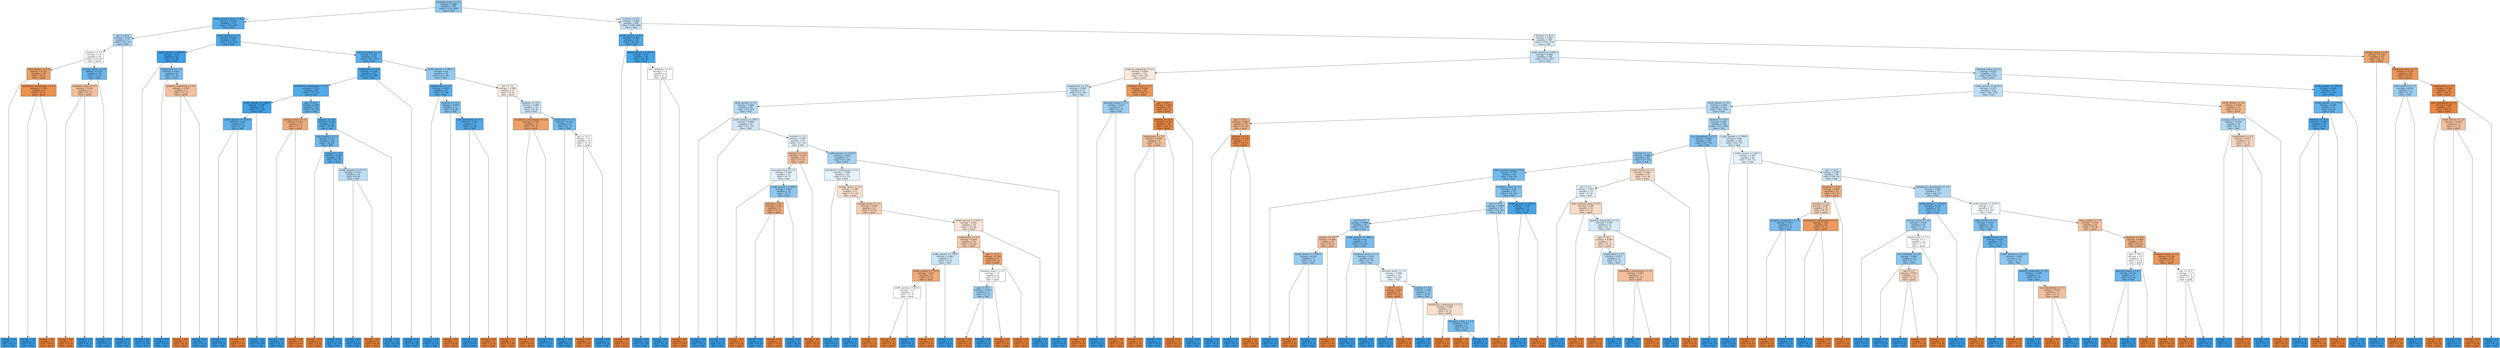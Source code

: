 digraph Tree {
node [shape=box, style="filled", color="black"] ;
graph [ranksep=equally, splines=polyline] ;
0 [label="checking_status <= 0.5\nentropy = 0.888\nsamples = 700\nvalue = [214, 486]\nclass = bad", fillcolor="#399de58f"] ;
1 [label="other_payment_plans <= 0.5\nentropy = 0.544\nsamples = 272\nvalue = [34, 238]\nclass = bad", fillcolor="#399de5db"] ;
0 -> 1 [labeldistance=2.5, labelangle=45, headlabel="True"] ;
2 [label="age <= 44.5\nentropy = 0.951\nsamples = 27\nvalue = [10, 17]\nclass = bad", fillcolor="#399de569"] ;
1 -> 2 ;
3 [label="purpose <= 3.5\nentropy = 1.0\nsamples = 20\nvalue = [10, 10]\nclass = good", fillcolor="#e5813900"] ;
2 -> 3 ;
4 [label="other_parties <= 1.5\nentropy = 0.722\nsamples = 10\nvalue = [8, 2]\nclass = good", fillcolor="#e58139bf"] ;
3 -> 4 ;
5 [label="entropy = 0.0\nsamples = 1\nvalue = [0, 1]\nclass = bad", fillcolor="#399de5ff"] ;
4 -> 5 ;
6 [label="installment_commitment <= 1.5\nentropy = 0.503\nsamples = 9\nvalue = [8, 1]\nclass = good", fillcolor="#e58139df"] ;
4 -> 6 ;
7 [label="entropy = 0.0\nsamples = 1\nvalue = [0, 1]\nclass = bad", fillcolor="#399de5ff"] ;
6 -> 7 ;
8 [label="entropy = 0.0\nsamples = 8\nvalue = [8, 0]\nclass = good", fillcolor="#e58139ff"] ;
6 -> 8 ;
9 [label="savings_status <= 2.5\nentropy = 0.722\nsamples = 10\nvalue = [2, 8]\nclass = bad", fillcolor="#399de5bf"] ;
3 -> 9 ;
10 [label="residence_since <= 3.5\nentropy = 0.918\nsamples = 3\nvalue = [2, 1]\nclass = good", fillcolor="#e581397f"] ;
9 -> 10 ;
11 [label="entropy = 0.0\nsamples = 2\nvalue = [2, 0]\nclass = good", fillcolor="#e58139ff"] ;
10 -> 11 ;
12 [label="entropy = 0.0\nsamples = 1\nvalue = [0, 1]\nclass = bad", fillcolor="#399de5ff"] ;
10 -> 12 ;
13 [label="entropy = 0.0\nsamples = 7\nvalue = [0, 7]\nclass = bad", fillcolor="#399de5ff"] ;
9 -> 13 ;
14 [label="entropy = 0.0\nsamples = 7\nvalue = [0, 7]\nclass = bad", fillcolor="#399de5ff"] ;
2 -> 14 ;
15 [label="credit_history <= 1.5\nentropy = 0.462\nsamples = 245\nvalue = [24, 221]\nclass = bad", fillcolor="#399de5e3"] ;
1 -> 15 ;
16 [label="credit_amount <= 6934.5\nentropy = 0.15\nsamples = 93\nvalue = [2, 91]\nclass = bad", fillcolor="#399de5f9"] ;
15 -> 16 ;
17 [label="entropy = 0.0\nsamples = 85\nvalue = [0, 85]\nclass = bad", fillcolor="#399de5ff"] ;
16 -> 17 ;
18 [label="employment <= 1.5\nentropy = 0.811\nsamples = 8\nvalue = [2, 6]\nclass = bad", fillcolor="#399de5aa"] ;
16 -> 18 ;
19 [label="entropy = 0.0\nsamples = 5\nvalue = [0, 5]\nclass = bad", fillcolor="#399de5ff"] ;
18 -> 19 ;
20 [label="property_magnitude <= 2.0\nentropy = 0.918\nsamples = 3\nvalue = [2, 1]\nclass = good", fillcolor="#e581397f"] ;
18 -> 20 ;
21 [label="entropy = 0.0\nsamples = 2\nvalue = [2, 0]\nclass = good", fillcolor="#e58139ff"] ;
20 -> 21 ;
22 [label="entropy = 0.0\nsamples = 1\nvalue = [0, 1]\nclass = bad", fillcolor="#399de5ff"] ;
20 -> 22 ;
23 [label="existing_credits <= 1.5\nentropy = 0.597\nsamples = 152\nvalue = [22, 130]\nclass = bad", fillcolor="#399de5d4"] ;
15 -> 23 ;
24 [label="employment <= 2.5\nentropy = 0.429\nsamples = 114\nvalue = [10, 104]\nclass = bad", fillcolor="#399de5e6"] ;
23 -> 24 ;
25 [label="installment_commitment <= 2.5\nentropy = 0.535\nsamples = 82\nvalue = [10, 72]\nclass = bad", fillcolor="#399de5dc"] ;
24 -> 25 ;
26 [label="credit_amount <= 1389.5\nentropy = 0.201\nsamples = 32\nvalue = [1, 31]\nclass = bad", fillcolor="#399de5f7"] ;
25 -> 26 ;
27 [label="credit_amount <= 1375.0\nentropy = 0.65\nsamples = 6\nvalue = [1, 5]\nclass = bad", fillcolor="#399de5cc"] ;
26 -> 27 ;
28 [label="entropy = 0.0\nsamples = 5\nvalue = [0, 5]\nclass = bad", fillcolor="#399de5ff"] ;
27 -> 28 ;
29 [label="entropy = 0.0\nsamples = 1\nvalue = [1, 0]\nclass = good", fillcolor="#e58139ff"] ;
27 -> 29 ;
30 [label="entropy = 0.0\nsamples = 26\nvalue = [0, 26]\nclass = bad", fillcolor="#399de5ff"] ;
26 -> 30 ;
31 [label="age <= 23.5\nentropy = 0.68\nsamples = 50\nvalue = [9, 41]\nclass = bad", fillcolor="#399de5c7"] ;
25 -> 31 ;
32 [label="savings_status <= 1.5\nentropy = 0.811\nsamples = 4\nvalue = [3, 1]\nclass = good", fillcolor="#e58139aa"] ;
31 -> 32 ;
33 [label="entropy = 0.0\nsamples = 1\nvalue = [0, 1]\nclass = bad", fillcolor="#399de5ff"] ;
32 -> 33 ;
34 [label="entropy = 0.0\nsamples = 3\nvalue = [3, 0]\nclass = good", fillcolor="#e58139ff"] ;
32 -> 34 ;
35 [label="purpose <= 6.0\nentropy = 0.559\nsamples = 46\nvalue = [6, 40]\nclass = bad", fillcolor="#399de5d9"] ;
31 -> 35 ;
36 [label="other_parties <= 1.5\nentropy = 0.75\nsamples = 28\nvalue = [6, 22]\nclass = bad", fillcolor="#399de5b9"] ;
35 -> 36 ;
37 [label="entropy = 0.0\nsamples = 2\nvalue = [2, 0]\nclass = good", fillcolor="#e58139ff"] ;
36 -> 37 ;
38 [label="purpose <= 2.5\nentropy = 0.619\nsamples = 26\nvalue = [4, 22]\nclass = bad", fillcolor="#399de5d1"] ;
36 -> 38 ;
39 [label="entropy = 0.0\nsamples = 16\nvalue = [0, 16]\nclass = bad", fillcolor="#399de5ff"] ;
38 -> 39 ;
40 [label="credit_amount <= 1777.5\nentropy = 0.971\nsamples = 10\nvalue = [4, 6]\nclass = bad", fillcolor="#399de555"] ;
38 -> 40 ;
41 [label="entropy = 0.0\nsamples = 6\nvalue = [0, 6]\nclass = bad", fillcolor="#399de5ff"] ;
40 -> 41 ;
42 [label="entropy = 0.0\nsamples = 4\nvalue = [4, 0]\nclass = good", fillcolor="#e58139ff"] ;
40 -> 42 ;
43 [label="entropy = 0.0\nsamples = 18\nvalue = [0, 18]\nclass = bad", fillcolor="#399de5ff"] ;
35 -> 43 ;
44 [label="entropy = 0.0\nsamples = 32\nvalue = [0, 32]\nclass = bad", fillcolor="#399de5ff"] ;
24 -> 44 ;
45 [label="credit_amount <= 3607.5\nentropy = 0.9\nsamples = 38\nvalue = [12, 26]\nclass = bad", fillcolor="#399de589"] ;
23 -> 45 ;
46 [label="employment <= 1.5\nentropy = 0.592\nsamples = 21\nvalue = [3, 18]\nclass = bad", fillcolor="#399de5d4"] ;
45 -> 46 ;
47 [label="entropy = 0.0\nsamples = 10\nvalue = [0, 10]\nclass = bad", fillcolor="#399de5ff"] ;
46 -> 47 ;
48 [label="duration <= 13.5\nentropy = 0.845\nsamples = 11\nvalue = [3, 8]\nclass = bad", fillcolor="#399de59f"] ;
46 -> 48 ;
49 [label="entropy = 0.0\nsamples = 2\nvalue = [2, 0]\nclass = good", fillcolor="#e58139ff"] ;
48 -> 49 ;
50 [label="num_dependents <= 1.5\nentropy = 0.503\nsamples = 9\nvalue = [1, 8]\nclass = bad", fillcolor="#399de5df"] ;
48 -> 50 ;
51 [label="entropy = 0.0\nsamples = 8\nvalue = [0, 8]\nclass = bad", fillcolor="#399de5ff"] ;
50 -> 51 ;
52 [label="entropy = 0.0\nsamples = 1\nvalue = [1, 0]\nclass = good", fillcolor="#e58139ff"] ;
50 -> 52 ;
53 [label="job <= 1.0\nentropy = 0.998\nsamples = 17\nvalue = [9, 8]\nclass = good", fillcolor="#e581391c"] ;
45 -> 53 ;
54 [label="entropy = 0.0\nsamples = 3\nvalue = [3, 0]\nclass = good", fillcolor="#e58139ff"] ;
53 -> 54 ;
55 [label="duration <= 25.5\nentropy = 0.985\nsamples = 14\nvalue = [6, 8]\nclass = bad", fillcolor="#399de540"] ;
53 -> 55 ;
56 [label="installment_commitment <= 2.5\nentropy = 0.722\nsamples = 5\nvalue = [4, 1]\nclass = good", fillcolor="#e58139bf"] ;
55 -> 56 ;
57 [label="entropy = 0.0\nsamples = 4\nvalue = [4, 0]\nclass = good", fillcolor="#e58139ff"] ;
56 -> 57 ;
58 [label="entropy = 0.0\nsamples = 1\nvalue = [0, 1]\nclass = bad", fillcolor="#399de5ff"] ;
56 -> 58 ;
59 [label="employment <= 1.5\nentropy = 0.764\nsamples = 9\nvalue = [2, 7]\nclass = bad", fillcolor="#399de5b6"] ;
55 -> 59 ;
60 [label="entropy = 0.0\nsamples = 5\nvalue = [0, 5]\nclass = bad", fillcolor="#399de5ff"] ;
59 -> 60 ;
61 [label="age <= 32.5\nentropy = 1.0\nsamples = 4\nvalue = [2, 2]\nclass = good", fillcolor="#e5813900"] ;
59 -> 61 ;
62 [label="entropy = 0.0\nsamples = 2\nvalue = [2, 0]\nclass = good", fillcolor="#e58139ff"] ;
61 -> 62 ;
63 [label="entropy = 0.0\nsamples = 2\nvalue = [0, 2]\nclass = bad", fillcolor="#399de5ff"] ;
61 -> 63 ;
64 [label="duration <= 8.5\nentropy = 0.982\nsamples = 428\nvalue = [180, 248]\nclass = bad", fillcolor="#399de546"] ;
0 -> 64 [labeldistance=2.5, labelangle=-45, headlabel="False"] ;
65 [label="credit_history <= 0.5\nentropy = 0.485\nsamples = 38\nvalue = [4, 34]\nclass = bad", fillcolor="#399de5e1"] ;
64 -> 65 ;
66 [label="entropy = 0.0\nsamples = 2\nvalue = [2, 0]\nclass = good", fillcolor="#e58139ff"] ;
65 -> 66 ;
67 [label="credit_amount <= 3015.5\nentropy = 0.31\nsamples = 36\nvalue = [2, 34]\nclass = bad", fillcolor="#399de5f0"] ;
65 -> 67 ;
68 [label="entropy = 0.0\nsamples = 32\nvalue = [0, 32]\nclass = bad", fillcolor="#399de5ff"] ;
67 -> 68 ;
69 [label="own_telephone <= 0.5\nentropy = 1.0\nsamples = 4\nvalue = [2, 2]\nclass = good", fillcolor="#e5813900"] ;
67 -> 69 ;
70 [label="entropy = 0.0\nsamples = 2\nvalue = [0, 2]\nclass = bad", fillcolor="#399de5ff"] ;
69 -> 70 ;
71 [label="entropy = 0.0\nsamples = 2\nvalue = [2, 0]\nclass = good", fillcolor="#e58139ff"] ;
69 -> 71 ;
72 [label="duration <= 43.5\nentropy = 0.993\nsamples = 390\nvalue = [176, 214]\nclass = bad", fillcolor="#399de52d"] ;
64 -> 72 ;
73 [label="credit_amount <= 1381.5\nentropy = 0.982\nsamples = 358\nvalue = [151, 207]\nclass = bad", fillcolor="#399de545"] ;
72 -> 73 ;
74 [label="property_magnitude <= 2.5\nentropy = 0.994\nsamples = 101\nvalue = [55, 46]\nclass = good", fillcolor="#e581392a"] ;
73 -> 74 ;
75 [label="employment <= 3.5\nentropy = 0.984\nsamples = 73\nvalue = [31, 42]\nclass = bad", fillcolor="#399de543"] ;
74 -> 75 ;
76 [label="other_parties <= 1.5\nentropy = 0.966\nsamples = 69\nvalue = [27, 42]\nclass = bad", fillcolor="#399de55b"] ;
75 -> 76 ;
77 [label="entropy = 0.0\nsamples = 7\nvalue = [0, 7]\nclass = bad", fillcolor="#399de5ff"] ;
76 -> 77 ;
78 [label="credit_amount <= 590.0\nentropy = 0.988\nsamples = 62\nvalue = [27, 35]\nclass = bad", fillcolor="#399de53a"] ;
76 -> 78 ;
79 [label="entropy = 0.0\nsamples = 4\nvalue = [0, 4]\nclass = bad", fillcolor="#399de5ff"] ;
78 -> 79 ;
80 [label="purpose <= 2.0\nentropy = 0.997\nsamples = 58\nvalue = [27, 31]\nclass = bad", fillcolor="#399de521"] ;
78 -> 80 ;
81 [label="duration <= 15.0\nentropy = 0.918\nsamples = 21\nvalue = [14, 7]\nclass = good", fillcolor="#e581397f"] ;
80 -> 81 ;
82 [label="personal_status <= 1.5\nentropy = 0.996\nsamples = 13\nvalue = [6, 7]\nclass = bad", fillcolor="#399de524"] ;
81 -> 82 ;
83 [label="entropy = 0.0\nsamples = 3\nvalue = [3, 0]\nclass = good", fillcolor="#e58139ff"] ;
82 -> 83 ;
84 [label="credit_amount <= 948.5\nentropy = 0.881\nsamples = 10\nvalue = [3, 7]\nclass = bad", fillcolor="#399de592"] ;
82 -> 84 ;
85 [label="housing <= 0.5\nentropy = 0.811\nsamples = 4\nvalue = [3, 1]\nclass = good", fillcolor="#e58139aa"] ;
84 -> 85 ;
86 [label="entropy = 0.0\nsamples = 1\nvalue = [0, 1]\nclass = bad", fillcolor="#399de5ff"] ;
85 -> 86 ;
87 [label="entropy = 0.0\nsamples = 3\nvalue = [3, 0]\nclass = good", fillcolor="#e58139ff"] ;
85 -> 87 ;
88 [label="entropy = 0.0\nsamples = 6\nvalue = [0, 6]\nclass = bad", fillcolor="#399de5ff"] ;
84 -> 88 ;
89 [label="entropy = 0.0\nsamples = 8\nvalue = [8, 0]\nclass = good", fillcolor="#e58139ff"] ;
81 -> 89 ;
90 [label="credit_amount <= 1223.5\nentropy = 0.935\nsamples = 37\nvalue = [13, 24]\nclass = bad", fillcolor="#399de575"] ;
80 -> 90 ;
91 [label="installment_commitment <= 2.5\nentropy = 0.996\nsamples = 28\nvalue = [13, 15]\nclass = bad", fillcolor="#399de522"] ;
90 -> 91 ;
92 [label="entropy = 0.0\nsamples = 5\nvalue = [0, 5]\nclass = bad", fillcolor="#399de5ff"] ;
91 -> 92 ;
93 [label="savings_status <= 0.5\nentropy = 0.988\nsamples = 23\nvalue = [13, 10]\nclass = good", fillcolor="#e581393b"] ;
91 -> 93 ;
94 [label="entropy = 0.0\nsamples = 2\nvalue = [0, 2]\nclass = bad", fillcolor="#399de5ff"] ;
93 -> 94 ;
95 [label="savings_status <= 1.5\nentropy = 0.959\nsamples = 21\nvalue = [13, 8]\nclass = good", fillcolor="#e5813962"] ;
93 -> 95 ;
96 [label="entropy = 0.0\nsamples = 3\nvalue = [3, 0]\nclass = good", fillcolor="#e58139ff"] ;
95 -> 96 ;
97 [label="credit_amount <= 1167.5\nentropy = 0.991\nsamples = 18\nvalue = [10, 8]\nclass = good", fillcolor="#e5813933"] ;
95 -> 97 ;
98 [label="employment <= 0.5\nentropy = 0.954\nsamples = 16\nvalue = [10, 6]\nclass = good", fillcolor="#e5813966"] ;
97 -> 98 ;
99 [label="credit_amount <= 778.0\nentropy = 0.985\nsamples = 7\nvalue = [3, 4]\nclass = bad", fillcolor="#399de540"] ;
98 -> 99 ;
100 [label="credit_amount <= 723.0\nentropy = 0.811\nsamples = 4\nvalue = [3, 1]\nclass = good", fillcolor="#e58139aa"] ;
99 -> 100 ;
101 [label="credit_amount <= 663.5\nentropy = 1.0\nsamples = 2\nvalue = [1, 1]\nclass = good", fillcolor="#e5813900"] ;
100 -> 101 ;
102 [label="entropy = 0.0\nsamples = 1\nvalue = [1, 0]\nclass = good", fillcolor="#e58139ff"] ;
101 -> 102 ;
103 [label="entropy = 0.0\nsamples = 1\nvalue = [0, 1]\nclass = bad", fillcolor="#399de5ff"] ;
101 -> 103 ;
104 [label="entropy = 0.0\nsamples = 2\nvalue = [2, 0]\nclass = good", fillcolor="#e58139ff"] ;
100 -> 104 ;
105 [label="entropy = 0.0\nsamples = 3\nvalue = [0, 3]\nclass = bad", fillcolor="#399de5ff"] ;
99 -> 105 ;
106 [label="age <= 27.5\nentropy = 0.764\nsamples = 9\nvalue = [7, 2]\nclass = good", fillcolor="#e58139b6"] ;
98 -> 106 ;
107 [label="checking_status <= 2.5\nentropy = 1.0\nsamples = 4\nvalue = [2, 2]\nclass = good", fillcolor="#e5813900"] ;
106 -> 107 ;
108 [label="age <= 22.5\nentropy = 0.918\nsamples = 3\nvalue = [1, 2]\nclass = bad", fillcolor="#399de57f"] ;
107 -> 108 ;
109 [label="entropy = 0.0\nsamples = 1\nvalue = [1, 0]\nclass = good", fillcolor="#e58139ff"] ;
108 -> 109 ;
110 [label="entropy = 0.0\nsamples = 2\nvalue = [0, 2]\nclass = bad", fillcolor="#399de5ff"] ;
108 -> 110 ;
111 [label="entropy = 0.0\nsamples = 1\nvalue = [1, 0]\nclass = good", fillcolor="#e58139ff"] ;
107 -> 111 ;
112 [label="entropy = 0.0\nsamples = 5\nvalue = [5, 0]\nclass = good", fillcolor="#e58139ff"] ;
106 -> 112 ;
113 [label="entropy = 0.0\nsamples = 2\nvalue = [0, 2]\nclass = bad", fillcolor="#399de5ff"] ;
97 -> 113 ;
114 [label="entropy = 0.0\nsamples = 9\nvalue = [0, 9]\nclass = bad", fillcolor="#399de5ff"] ;
90 -> 114 ;
115 [label="entropy = 0.0\nsamples = 4\nvalue = [4, 0]\nclass = good", fillcolor="#e58139ff"] ;
75 -> 115 ;
116 [label="residence_since <= 1.5\nentropy = 0.592\nsamples = 28\nvalue = [24, 4]\nclass = good", fillcolor="#e58139d4"] ;
74 -> 116 ;
117 [label="personal_status <= 2.5\nentropy = 0.918\nsamples = 3\nvalue = [1, 2]\nclass = bad", fillcolor="#399de57f"] ;
116 -> 117 ;
118 [label="entropy = 0.0\nsamples = 2\nvalue = [0, 2]\nclass = bad", fillcolor="#399de5ff"] ;
117 -> 118 ;
119 [label="entropy = 0.0\nsamples = 1\nvalue = [1, 0]\nclass = good", fillcolor="#e58139ff"] ;
117 -> 119 ;
120 [label="age <= 64.0\nentropy = 0.402\nsamples = 25\nvalue = [23, 2]\nclass = good", fillcolor="#e58139e9"] ;
116 -> 120 ;
121 [label="duration <= 10.5\nentropy = 0.25\nsamples = 24\nvalue = [23, 1]\nclass = good", fillcolor="#e58139f4"] ;
120 -> 121 ;
122 [label="employment <= 2.5\nentropy = 0.918\nsamples = 3\nvalue = [2, 1]\nclass = good", fillcolor="#e581397f"] ;
121 -> 122 ;
123 [label="entropy = 0.0\nsamples = 2\nvalue = [2, 0]\nclass = good", fillcolor="#e58139ff"] ;
122 -> 123 ;
124 [label="entropy = 0.0\nsamples = 1\nvalue = [0, 1]\nclass = bad", fillcolor="#399de5ff"] ;
122 -> 124 ;
125 [label="entropy = 0.0\nsamples = 21\nvalue = [21, 0]\nclass = good", fillcolor="#e58139ff"] ;
121 -> 125 ;
126 [label="entropy = 0.0\nsamples = 1\nvalue = [0, 1]\nclass = bad", fillcolor="#399de5ff"] ;
120 -> 126 ;
127 [label="checking_status <= 2.5\nentropy = 0.953\nsamples = 257\nvalue = [96, 161]\nclass = bad", fillcolor="#399de567"] ;
73 -> 127 ;
128 [label="credit_amount <= 8150.5\nentropy = 0.973\nsamples = 233\nvalue = [94, 139]\nclass = bad", fillcolor="#399de553"] ;
127 -> 128 ;
129 [label="credit_history <= 0.5\nentropy = 0.958\nsamples = 216\nvalue = [82, 134]\nclass = bad", fillcolor="#399de563"] ;
128 -> 129 ;
130 [label="age <= 23.0\nentropy = 0.863\nsamples = 14\nvalue = [10, 4]\nclass = good", fillcolor="#e5813999"] ;
129 -> 130 ;
131 [label="entropy = 0.0\nsamples = 3\nvalue = [0, 3]\nclass = bad", fillcolor="#399de5ff"] ;
130 -> 131 ;
132 [label="purpose <= 0.5\nentropy = 0.439\nsamples = 11\nvalue = [10, 1]\nclass = good", fillcolor="#e58139e6"] ;
130 -> 132 ;
133 [label="entropy = 0.0\nsamples = 1\nvalue = [0, 1]\nclass = bad", fillcolor="#399de5ff"] ;
132 -> 133 ;
134 [label="entropy = 0.0\nsamples = 10\nvalue = [10, 0]\nclass = good", fillcolor="#e58139ff"] ;
132 -> 134 ;
135 [label="duration <= 20.5\nentropy = 0.94\nsamples = 202\nvalue = [72, 130]\nclass = bad", fillcolor="#399de572"] ;
129 -> 135 ;
136 [label="num_dependents <= 1.5\nentropy = 0.841\nsamples = 100\nvalue = [27, 73]\nclass = bad", fillcolor="#399de5a1"] ;
135 -> 136 ;
137 [label="housing <= 1.5\nentropy = 0.889\nsamples = 88\nvalue = [27, 61]\nclass = bad", fillcolor="#399de58e"] ;
136 -> 137 ;
138 [label="other_payment_plans <= 0.5\nentropy = 0.781\nsamples = 69\nvalue = [16, 53]\nclass = bad", fillcolor="#399de5b2"] ;
137 -> 138 ;
139 [label="entropy = 0.0\nsamples = 11\nvalue = [0, 11]\nclass = bad", fillcolor="#399de5ff"] ;
138 -> 139 ;
140 [label="residence_since <= 3.5\nentropy = 0.85\nsamples = 58\nvalue = [16, 42]\nclass = bad", fillcolor="#399de59e"] ;
138 -> 140 ;
141 [label="age <= 57.0\nentropy = 0.918\nsamples = 45\nvalue = [15, 30]\nclass = bad", fillcolor="#399de57f"] ;
140 -> 141 ;
142 [label="job <= 0.5\nentropy = 0.884\nsamples = 43\nvalue = [13, 30]\nclass = bad", fillcolor="#399de591"] ;
141 -> 142 ;
143 [label="purpose <= 3.0\nentropy = 0.918\nsamples = 6\nvalue = [4, 2]\nclass = good", fillcolor="#e581397f"] ;
142 -> 143 ;
144 [label="credit_amount <= 1641.0\nentropy = 0.918\nsamples = 3\nvalue = [1, 2]\nclass = bad", fillcolor="#399de57f"] ;
143 -> 144 ;
145 [label="entropy = 0.0\nsamples = 1\nvalue = [1, 0]\nclass = good", fillcolor="#e58139ff"] ;
144 -> 145 ;
146 [label="entropy = 0.0\nsamples = 2\nvalue = [0, 2]\nclass = bad", fillcolor="#399de5ff"] ;
144 -> 146 ;
147 [label="entropy = 0.0\nsamples = 3\nvalue = [3, 0]\nclass = good", fillcolor="#e58139ff"] ;
143 -> 147 ;
148 [label="credit_amount <= 1663.5\nentropy = 0.8\nsamples = 37\nvalue = [9, 28]\nclass = bad", fillcolor="#399de5ad"] ;
142 -> 148 ;
149 [label="entropy = 0.0\nsamples = 11\nvalue = [0, 11]\nclass = bad", fillcolor="#399de5ff"] ;
148 -> 149 ;
150 [label="residence_since <= 1.5\nentropy = 0.931\nsamples = 26\nvalue = [9, 17]\nclass = bad", fillcolor="#399de578"] ;
148 -> 150 ;
151 [label="entropy = 0.0\nsamples = 7\nvalue = [0, 7]\nclass = bad", fillcolor="#399de5ff"] ;
150 -> 151 ;
152 [label="personal_status <= 1.5\nentropy = 0.998\nsamples = 19\nvalue = [9, 10]\nclass = bad", fillcolor="#399de519"] ;
150 -> 152 ;
153 [label="job <= 2.5\nentropy = 0.65\nsamples = 6\nvalue = [5, 1]\nclass = good", fillcolor="#e58139cc"] ;
152 -> 153 ;
154 [label="entropy = 0.0\nsamples = 1\nvalue = [0, 1]\nclass = bad", fillcolor="#399de5ff"] ;
153 -> 154 ;
155 [label="entropy = 0.0\nsamples = 5\nvalue = [5, 0]\nclass = good", fillcolor="#e58139ff"] ;
153 -> 155 ;
156 [label="purpose <= 4.0\nentropy = 0.89\nsamples = 13\nvalue = [4, 9]\nclass = bad", fillcolor="#399de58e"] ;
152 -> 156 ;
157 [label="entropy = 0.0\nsamples = 6\nvalue = [0, 6]\nclass = bad", fillcolor="#399de5ff"] ;
156 -> 157 ;
158 [label="installment_commitment <= 2.5\nentropy = 0.985\nsamples = 7\nvalue = [4, 3]\nclass = good", fillcolor="#e5813940"] ;
156 -> 158 ;
159 [label="entropy = 0.0\nsamples = 3\nvalue = [3, 0]\nclass = good", fillcolor="#e58139ff"] ;
158 -> 159 ;
160 [label="checking_status <= 1.5\nentropy = 0.811\nsamples = 4\nvalue = [1, 3]\nclass = bad", fillcolor="#399de5aa"] ;
158 -> 160 ;
161 [label="entropy = 0.0\nsamples = 1\nvalue = [1, 0]\nclass = good", fillcolor="#e58139ff"] ;
160 -> 161 ;
162 [label="entropy = 0.0\nsamples = 3\nvalue = [0, 3]\nclass = bad", fillcolor="#399de5ff"] ;
160 -> 162 ;
163 [label="entropy = 0.0\nsamples = 2\nvalue = [2, 0]\nclass = good", fillcolor="#e58139ff"] ;
141 -> 163 ;
164 [label="credit_amount <= 7619.5\nentropy = 0.391\nsamples = 13\nvalue = [1, 12]\nclass = bad", fillcolor="#399de5ea"] ;
140 -> 164 ;
165 [label="entropy = 0.0\nsamples = 12\nvalue = [0, 12]\nclass = bad", fillcolor="#399de5ff"] ;
164 -> 165 ;
166 [label="entropy = 0.0\nsamples = 1\nvalue = [1, 0]\nclass = good", fillcolor="#e58139ff"] ;
164 -> 166 ;
167 [label="credit_history <= 3.5\nentropy = 0.982\nsamples = 19\nvalue = [11, 8]\nclass = good", fillcolor="#e5813946"] ;
137 -> 167 ;
168 [label="job <= 2.5\nentropy = 0.997\nsamples = 15\nvalue = [7, 8]\nclass = bad", fillcolor="#399de520"] ;
167 -> 168 ;
169 [label="entropy = 0.0\nsamples = 3\nvalue = [0, 3]\nclass = bad", fillcolor="#399de5ff"] ;
168 -> 169 ;
170 [label="other_payment_plans <= 0.5\nentropy = 0.98\nsamples = 12\nvalue = [7, 5]\nclass = good", fillcolor="#e5813949"] ;
168 -> 170 ;
171 [label="entropy = 0.0\nsamples = 3\nvalue = [3, 0]\nclass = good", fillcolor="#e58139ff"] ;
170 -> 171 ;
172 [label="property_magnitude <= 2.5\nentropy = 0.991\nsamples = 9\nvalue = [4, 5]\nclass = bad", fillcolor="#399de533"] ;
170 -> 172 ;
173 [label="age <= 24.5\nentropy = 0.985\nsamples = 7\nvalue = [4, 3]\nclass = good", fillcolor="#e5813940"] ;
172 -> 173 ;
174 [label="entropy = 0.0\nsamples = 2\nvalue = [2, 0]\nclass = good", fillcolor="#e58139ff"] ;
173 -> 174 ;
175 [label="employment <= 1.5\nentropy = 0.971\nsamples = 5\nvalue = [2, 3]\nclass = bad", fillcolor="#399de555"] ;
173 -> 175 ;
176 [label="entropy = 0.0\nsamples = 2\nvalue = [0, 2]\nclass = bad", fillcolor="#399de5ff"] ;
175 -> 176 ;
177 [label="installment_commitment <= 2.5\nentropy = 0.918\nsamples = 3\nvalue = [2, 1]\nclass = good", fillcolor="#e581397f"] ;
175 -> 177 ;
178 [label="entropy = 0.0\nsamples = 1\nvalue = [0, 1]\nclass = bad", fillcolor="#399de5ff"] ;
177 -> 178 ;
179 [label="entropy = 0.0\nsamples = 2\nvalue = [2, 0]\nclass = good", fillcolor="#e58139ff"] ;
177 -> 179 ;
180 [label="entropy = 0.0\nsamples = 2\nvalue = [0, 2]\nclass = bad", fillcolor="#399de5ff"] ;
172 -> 180 ;
181 [label="entropy = 0.0\nsamples = 4\nvalue = [4, 0]\nclass = good", fillcolor="#e58139ff"] ;
167 -> 181 ;
182 [label="entropy = 0.0\nsamples = 12\nvalue = [0, 12]\nclass = bad", fillcolor="#399de5ff"] ;
136 -> 182 ;
183 [label="credit_amount <= 1789.0\nentropy = 0.99\nsamples = 102\nvalue = [45, 57]\nclass = bad", fillcolor="#399de536"] ;
135 -> 183 ;
184 [label="entropy = 0.0\nsamples = 6\nvalue = [0, 6]\nclass = bad", fillcolor="#399de5ff"] ;
183 -> 184 ;
185 [label="credit_amount <= 1951.5\nentropy = 0.997\nsamples = 96\nvalue = [45, 51]\nclass = bad", fillcolor="#399de51e"] ;
183 -> 185 ;
186 [label="entropy = 0.0\nsamples = 6\nvalue = [6, 0]\nclass = good", fillcolor="#e58139ff"] ;
185 -> 186 ;
187 [label="age <= 23.5\nentropy = 0.987\nsamples = 90\nvalue = [39, 51]\nclass = bad", fillcolor="#399de53c"] ;
185 -> 187 ;
188 [label="duration <= 25.5\nentropy = 0.837\nsamples = 15\nvalue = [11, 4]\nclass = good", fillcolor="#e58139a2"] ;
187 -> 188 ;
189 [label="housing <= 1.5\nentropy = 0.971\nsamples = 10\nvalue = [6, 4]\nclass = good", fillcolor="#e5813955"] ;
188 -> 189 ;
190 [label="property_magnitude <= 0.5\nentropy = 0.811\nsamples = 4\nvalue = [1, 3]\nclass = bad", fillcolor="#399de5aa"] ;
189 -> 190 ;
191 [label="entropy = 0.0\nsamples = 1\nvalue = [1, 0]\nclass = good", fillcolor="#e58139ff"] ;
190 -> 191 ;
192 [label="entropy = 0.0\nsamples = 3\nvalue = [0, 3]\nclass = bad", fillcolor="#399de5ff"] ;
190 -> 192 ;
193 [label="installment_commitment <= 1.5\nentropy = 0.65\nsamples = 6\nvalue = [5, 1]\nclass = good", fillcolor="#e58139cc"] ;
189 -> 193 ;
194 [label="entropy = 0.0\nsamples = 1\nvalue = [0, 1]\nclass = bad", fillcolor="#399de5ff"] ;
193 -> 194 ;
195 [label="entropy = 0.0\nsamples = 5\nvalue = [5, 0]\nclass = good", fillcolor="#e58139ff"] ;
193 -> 195 ;
196 [label="entropy = 0.0\nsamples = 5\nvalue = [5, 0]\nclass = good", fillcolor="#e58139ff"] ;
188 -> 196 ;
197 [label="installment_commitment <= 2.5\nentropy = 0.953\nsamples = 75\nvalue = [28, 47]\nclass = bad", fillcolor="#399de567"] ;
187 -> 197 ;
198 [label="credit_amount <= 5518.0\nentropy = 0.758\nsamples = 32\nvalue = [7, 25]\nclass = bad", fillcolor="#399de5b8"] ;
197 -> 198 ;
199 [label="savings_status <= 2.0\nentropy = 0.934\nsamples = 20\nvalue = [7, 13]\nclass = bad", fillcolor="#399de576"] ;
198 -> 199 ;
200 [label="entropy = 0.0\nsamples = 6\nvalue = [0, 6]\nclass = bad", fillcolor="#399de5ff"] ;
199 -> 200 ;
201 [label="employment <= 1.5\nentropy = 1.0\nsamples = 14\nvalue = [7, 7]\nclass = good", fillcolor="#e5813900"] ;
199 -> 201 ;
202 [label="own_telephone <= 0.5\nentropy = 0.881\nsamples = 10\nvalue = [3, 7]\nclass = bad", fillcolor="#399de592"] ;
201 -> 202 ;
203 [label="entropy = 0.0\nsamples = 5\nvalue = [0, 5]\nclass = bad", fillcolor="#399de5ff"] ;
202 -> 203 ;
204 [label="job <= 1.0\nentropy = 0.971\nsamples = 5\nvalue = [3, 2]\nclass = good", fillcolor="#e5813955"] ;
202 -> 204 ;
205 [label="entropy = 0.0\nsamples = 2\nvalue = [0, 2]\nclass = bad", fillcolor="#399de5ff"] ;
204 -> 205 ;
206 [label="entropy = 0.0\nsamples = 3\nvalue = [3, 0]\nclass = good", fillcolor="#e58139ff"] ;
204 -> 206 ;
207 [label="entropy = 0.0\nsamples = 4\nvalue = [4, 0]\nclass = good", fillcolor="#e58139ff"] ;
201 -> 207 ;
208 [label="entropy = 0.0\nsamples = 12\nvalue = [0, 12]\nclass = bad", fillcolor="#399de5ff"] ;
198 -> 208 ;
209 [label="credit_amount <= 3207.0\nentropy = 1.0\nsamples = 43\nvalue = [21, 22]\nclass = bad", fillcolor="#399de50c"] ;
197 -> 209 ;
210 [label="other_parties <= 1.0\nentropy = 0.831\nsamples = 19\nvalue = [5, 14]\nclass = bad", fillcolor="#399de5a4"] ;
209 -> 210 ;
211 [label="entropy = 0.0\nsamples = 2\nvalue = [2, 0]\nclass = good", fillcolor="#e58139ff"] ;
210 -> 211 ;
212 [label="credit_history <= 2.5\nentropy = 0.672\nsamples = 17\nvalue = [3, 14]\nclass = bad", fillcolor="#399de5c8"] ;
210 -> 212 ;
213 [label="entropy = 0.0\nsamples = 7\nvalue = [0, 7]\nclass = bad", fillcolor="#399de5ff"] ;
212 -> 213 ;
214 [label="credit_amount <= 2125.0\nentropy = 0.881\nsamples = 10\nvalue = [3, 7]\nclass = bad", fillcolor="#399de592"] ;
212 -> 214 ;
215 [label="entropy = 0.0\nsamples = 1\nvalue = [1, 0]\nclass = good", fillcolor="#e58139ff"] ;
214 -> 215 ;
216 [label="property_magnitude <= 2.5\nentropy = 0.764\nsamples = 9\nvalue = [2, 7]\nclass = bad", fillcolor="#399de5b6"] ;
214 -> 216 ;
217 [label="entropy = 0.0\nsamples = 6\nvalue = [0, 6]\nclass = bad", fillcolor="#399de5ff"] ;
216 -> 217 ;
218 [label="num_dependents <= 1.5\nentropy = 0.918\nsamples = 3\nvalue = [2, 1]\nclass = good", fillcolor="#e581397f"] ;
216 -> 218 ;
219 [label="entropy = 0.0\nsamples = 2\nvalue = [2, 0]\nclass = good", fillcolor="#e58139ff"] ;
218 -> 219 ;
220 [label="entropy = 0.0\nsamples = 1\nvalue = [0, 1]\nclass = bad", fillcolor="#399de5ff"] ;
218 -> 220 ;
221 [label="other_parties <= 1.5\nentropy = 0.918\nsamples = 24\nvalue = [16, 8]\nclass = good", fillcolor="#e581397f"] ;
209 -> 221 ;
222 [label="entropy = 0.0\nsamples = 2\nvalue = [0, 2]\nclass = bad", fillcolor="#399de5ff"] ;
221 -> 222 ;
223 [label="duration <= 25.5\nentropy = 0.845\nsamples = 22\nvalue = [16, 6]\nclass = good", fillcolor="#e581399f"] ;
221 -> 223 ;
224 [label="age <= 38.0\nentropy = 1.0\nsamples = 8\nvalue = [4, 4]\nclass = good", fillcolor="#e5813900"] ;
223 -> 224 ;
225 [label="personal_status <= 0.5\nentropy = 0.722\nsamples = 5\nvalue = [1, 4]\nclass = bad", fillcolor="#399de5bf"] ;
224 -> 225 ;
226 [label="entropy = 0.0\nsamples = 1\nvalue = [1, 0]\nclass = good", fillcolor="#e58139ff"] ;
225 -> 226 ;
227 [label="entropy = 0.0\nsamples = 4\nvalue = [0, 4]\nclass = bad", fillcolor="#399de5ff"] ;
225 -> 227 ;
228 [label="entropy = 0.0\nsamples = 3\nvalue = [3, 0]\nclass = good", fillcolor="#e58139ff"] ;
224 -> 228 ;
229 [label="residence_since <= 3.5\nentropy = 0.592\nsamples = 14\nvalue = [12, 2]\nclass = good", fillcolor="#e58139d4"] ;
223 -> 229 ;
230 [label="entropy = 0.0\nsamples = 10\nvalue = [10, 0]\nclass = good", fillcolor="#e58139ff"] ;
229 -> 230 ;
231 [label="age <= 32.5\nentropy = 1.0\nsamples = 4\nvalue = [2, 2]\nclass = good", fillcolor="#e5813900"] ;
229 -> 231 ;
232 [label="entropy = 0.0\nsamples = 2\nvalue = [2, 0]\nclass = good", fillcolor="#e58139ff"] ;
231 -> 232 ;
233 [label="entropy = 0.0\nsamples = 2\nvalue = [0, 2]\nclass = bad", fillcolor="#399de5ff"] ;
231 -> 233 ;
234 [label="credit_history <= 2.5\nentropy = 0.874\nsamples = 17\nvalue = [12, 5]\nclass = good", fillcolor="#e5813995"] ;
128 -> 234 ;
235 [label="savings_status <= 2.0\nentropy = 0.954\nsamples = 8\nvalue = [3, 5]\nclass = bad", fillcolor="#399de566"] ;
234 -> 235 ;
236 [label="entropy = 0.0\nsamples = 3\nvalue = [0, 3]\nclass = bad", fillcolor="#399de5ff"] ;
235 -> 236 ;
237 [label="employment <= 2.0\nentropy = 0.971\nsamples = 5\nvalue = [3, 2]\nclass = good", fillcolor="#e5813955"] ;
235 -> 237 ;
238 [label="entropy = 0.0\nsamples = 3\nvalue = [3, 0]\nclass = good", fillcolor="#e58139ff"] ;
237 -> 238 ;
239 [label="entropy = 0.0\nsamples = 2\nvalue = [0, 2]\nclass = bad", fillcolor="#399de5ff"] ;
237 -> 239 ;
240 [label="entropy = 0.0\nsamples = 9\nvalue = [9, 0]\nclass = good", fillcolor="#e58139ff"] ;
234 -> 240 ;
241 [label="credit_amount <= 2878.0\nentropy = 0.414\nsamples = 24\nvalue = [2, 22]\nclass = bad", fillcolor="#399de5e8"] ;
127 -> 241 ;
242 [label="credit_amount <= 2775.5\nentropy = 0.684\nsamples = 11\nvalue = [2, 9]\nclass = bad", fillcolor="#399de5c6"] ;
241 -> 242 ;
243 [label="duration <= 27.0\nentropy = 0.469\nsamples = 10\nvalue = [1, 9]\nclass = bad", fillcolor="#399de5e3"] ;
242 -> 243 ;
244 [label="entropy = 0.0\nsamples = 9\nvalue = [0, 9]\nclass = bad", fillcolor="#399de5ff"] ;
243 -> 244 ;
245 [label="entropy = 0.0\nsamples = 1\nvalue = [1, 0]\nclass = good", fillcolor="#e58139ff"] ;
243 -> 245 ;
246 [label="entropy = 0.0\nsamples = 1\nvalue = [1, 0]\nclass = good", fillcolor="#e58139ff"] ;
242 -> 246 ;
247 [label="entropy = 0.0\nsamples = 13\nvalue = [0, 13]\nclass = bad", fillcolor="#399de5ff"] ;
241 -> 247 ;
248 [label="savings_status <= 0.5\nentropy = 0.758\nsamples = 32\nvalue = [25, 7]\nclass = good", fillcolor="#e58139b8"] ;
72 -> 248 ;
249 [label="entropy = 0.0\nsamples = 3\nvalue = [0, 3]\nclass = bad", fillcolor="#399de5ff"] ;
248 -> 249 ;
250 [label="residence_since <= 1.5\nentropy = 0.579\nsamples = 29\nvalue = [25, 4]\nclass = good", fillcolor="#e58139d6"] ;
248 -> 250 ;
251 [label="other_parties <= 1.5\nentropy = 0.918\nsamples = 3\nvalue = [1, 2]\nclass = bad", fillcolor="#399de57f"] ;
250 -> 251 ;
252 [label="entropy = 0.0\nsamples = 1\nvalue = [1, 0]\nclass = good", fillcolor="#e58139ff"] ;
251 -> 252 ;
253 [label="entropy = 0.0\nsamples = 2\nvalue = [0, 2]\nclass = bad", fillcolor="#399de5ff"] ;
251 -> 253 ;
254 [label="employment <= 3.5\nentropy = 0.391\nsamples = 26\nvalue = [24, 2]\nclass = good", fillcolor="#e58139ea"] ;
250 -> 254 ;
255 [label="num_dependents <= 1.5\nentropy = 0.242\nsamples = 25\nvalue = [24, 1]\nclass = good", fillcolor="#e58139f4"] ;
254 -> 255 ;
256 [label="entropy = 0.0\nsamples = 22\nvalue = [22, 0]\nclass = good", fillcolor="#e58139ff"] ;
255 -> 256 ;
257 [label="credit_history <= 3.5\nentropy = 0.918\nsamples = 3\nvalue = [2, 1]\nclass = good", fillcolor="#e581397f"] ;
255 -> 257 ;
258 [label="entropy = 0.0\nsamples = 1\nvalue = [0, 1]\nclass = bad", fillcolor="#399de5ff"] ;
257 -> 258 ;
259 [label="entropy = 0.0\nsamples = 2\nvalue = [2, 0]\nclass = good", fillcolor="#e58139ff"] ;
257 -> 259 ;
260 [label="entropy = 0.0\nsamples = 1\nvalue = [0, 1]\nclass = bad", fillcolor="#399de5ff"] ;
254 -> 260 ;
{rank=same ; 0} ;
{rank=same ; 1; 64} ;
{rank=same ; 40; 82; 91; 138; 167; 187} ;
{rank=same ; 84; 93; 140; 168; 188; 197} ;
{rank=same ; 85; 95; 141; 164; 170; 189; 198; 209} ;
{rank=same ; 97; 142; 172; 190; 193; 199; 210; 221} ;
{rank=same ; 98; 143; 148; 173; 201; 212; 223} ;
{rank=same ; 99; 106; 144; 150; 175; 202; 214; 224; 229} ;
{rank=same ; 100; 107; 152; 177; 204; 216; 225; 231} ;
{rank=same ; 101; 108; 153; 156; 218} ;
{rank=same ; 158} ;
{rank=same ; 160} ;
{rank=same ; 2; 15; 65; 72} ;
{rank=same ; 3; 16; 23; 67; 73; 248} ;
{rank=same ; 4; 9; 18; 24; 45; 69; 74; 127; 250} ;
{rank=same ; 6; 10; 20; 25; 46; 53; 75; 116; 128; 241; 251; 254} ;
{rank=same ; 26; 31; 48; 55; 76; 117; 120; 129; 234; 242; 255} ;
{rank=same ; 27; 32; 35; 50; 56; 59; 78; 121; 130; 135; 235; 243; 257} ;
{rank=same ; 36; 61; 80; 122; 132; 136; 183; 237} ;
{rank=same ; 38; 81; 90; 137; 185} ;
{rank=same ; 5; 7; 8; 11; 12; 13; 14; 17; 19; 21; 22; 28; 29; 30; 33; 34; 37; 39; 41; 42; 43; 44; 47; 49; 51; 52; 54; 57; 58; 60; 62; 63; 66; 68; 70; 71; 77; 79; 83; 86; 87; 88; 89; 92; 94; 96; 102; 103; 104; 105; 109; 110; 111; 112; 113; 114; 115; 118; 119; 123; 124; 125; 126; 131; 133; 134; 139; 145; 146; 147; 149; 151; 154; 155; 157; 159; 161; 162; 163; 165; 166; 169; 171; 174; 176; 178; 179; 180; 181; 182; 184; 186; 191; 192; 194; 195; 196; 200; 203; 205; 206; 207; 208; 211; 213; 215; 217; 219; 220; 222; 226; 227; 228; 230; 232; 233; 236; 238; 239; 240; 244; 245; 246; 247; 249; 252; 253; 256; 258; 259; 260} ;
}